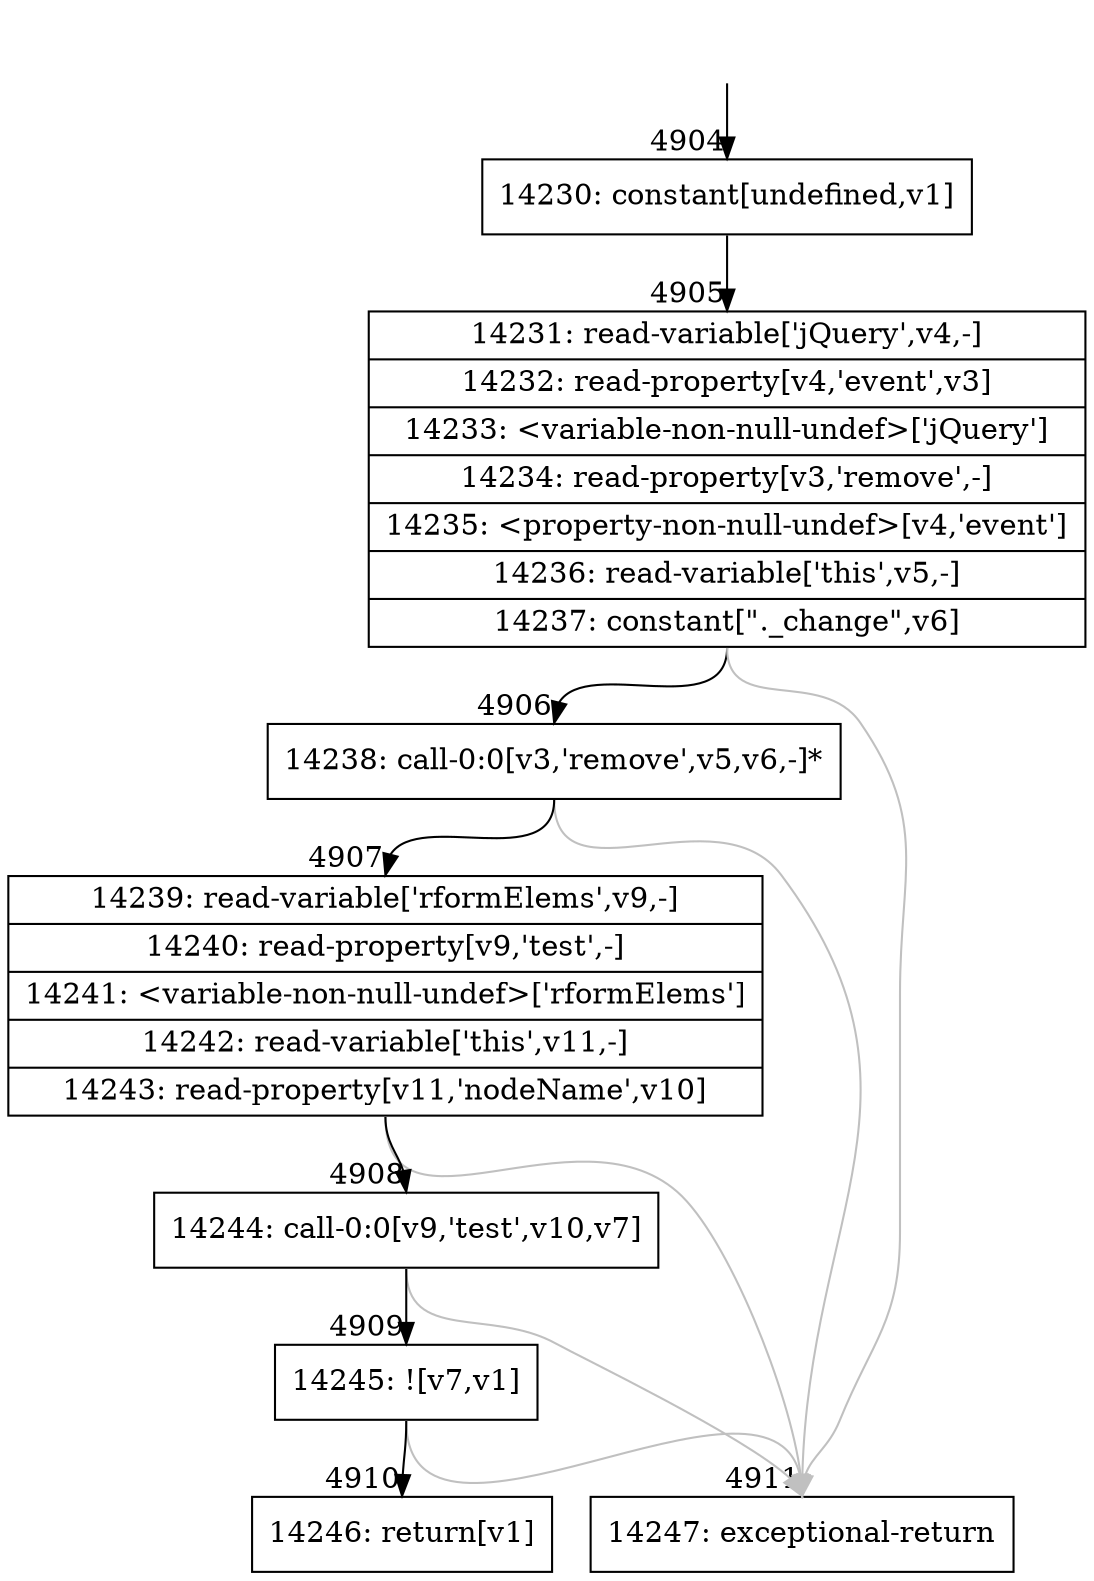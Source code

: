 digraph {
rankdir="TD"
BB_entry310[shape=none,label=""];
BB_entry310 -> BB4904 [tailport=s, headport=n, headlabel="    4904"]
BB4904 [shape=record label="{14230: constant[undefined,v1]}" ] 
BB4904 -> BB4905 [tailport=s, headport=n, headlabel="      4905"]
BB4905 [shape=record label="{14231: read-variable['jQuery',v4,-]|14232: read-property[v4,'event',v3]|14233: \<variable-non-null-undef\>['jQuery']|14234: read-property[v3,'remove',-]|14235: \<property-non-null-undef\>[v4,'event']|14236: read-variable['this',v5,-]|14237: constant[\"._change\",v6]}" ] 
BB4905 -> BB4906 [tailport=s, headport=n, headlabel="      4906"]
BB4905 -> BB4911 [tailport=s, headport=n, color=gray, headlabel="      4911"]
BB4906 [shape=record label="{14238: call-0:0[v3,'remove',v5,v6,-]*}" ] 
BB4906 -> BB4907 [tailport=s, headport=n, headlabel="      4907"]
BB4906 -> BB4911 [tailport=s, headport=n, color=gray]
BB4907 [shape=record label="{14239: read-variable['rformElems',v9,-]|14240: read-property[v9,'test',-]|14241: \<variable-non-null-undef\>['rformElems']|14242: read-variable['this',v11,-]|14243: read-property[v11,'nodeName',v10]}" ] 
BB4907 -> BB4908 [tailport=s, headport=n, headlabel="      4908"]
BB4907 -> BB4911 [tailport=s, headport=n, color=gray]
BB4908 [shape=record label="{14244: call-0:0[v9,'test',v10,v7]}" ] 
BB4908 -> BB4909 [tailport=s, headport=n, headlabel="      4909"]
BB4908 -> BB4911 [tailport=s, headport=n, color=gray]
BB4909 [shape=record label="{14245: ![v7,v1]}" ] 
BB4909 -> BB4910 [tailport=s, headport=n, headlabel="      4910"]
BB4909 -> BB4911 [tailport=s, headport=n, color=gray]
BB4910 [shape=record label="{14246: return[v1]}" ] 
BB4911 [shape=record label="{14247: exceptional-return}" ] 
}
